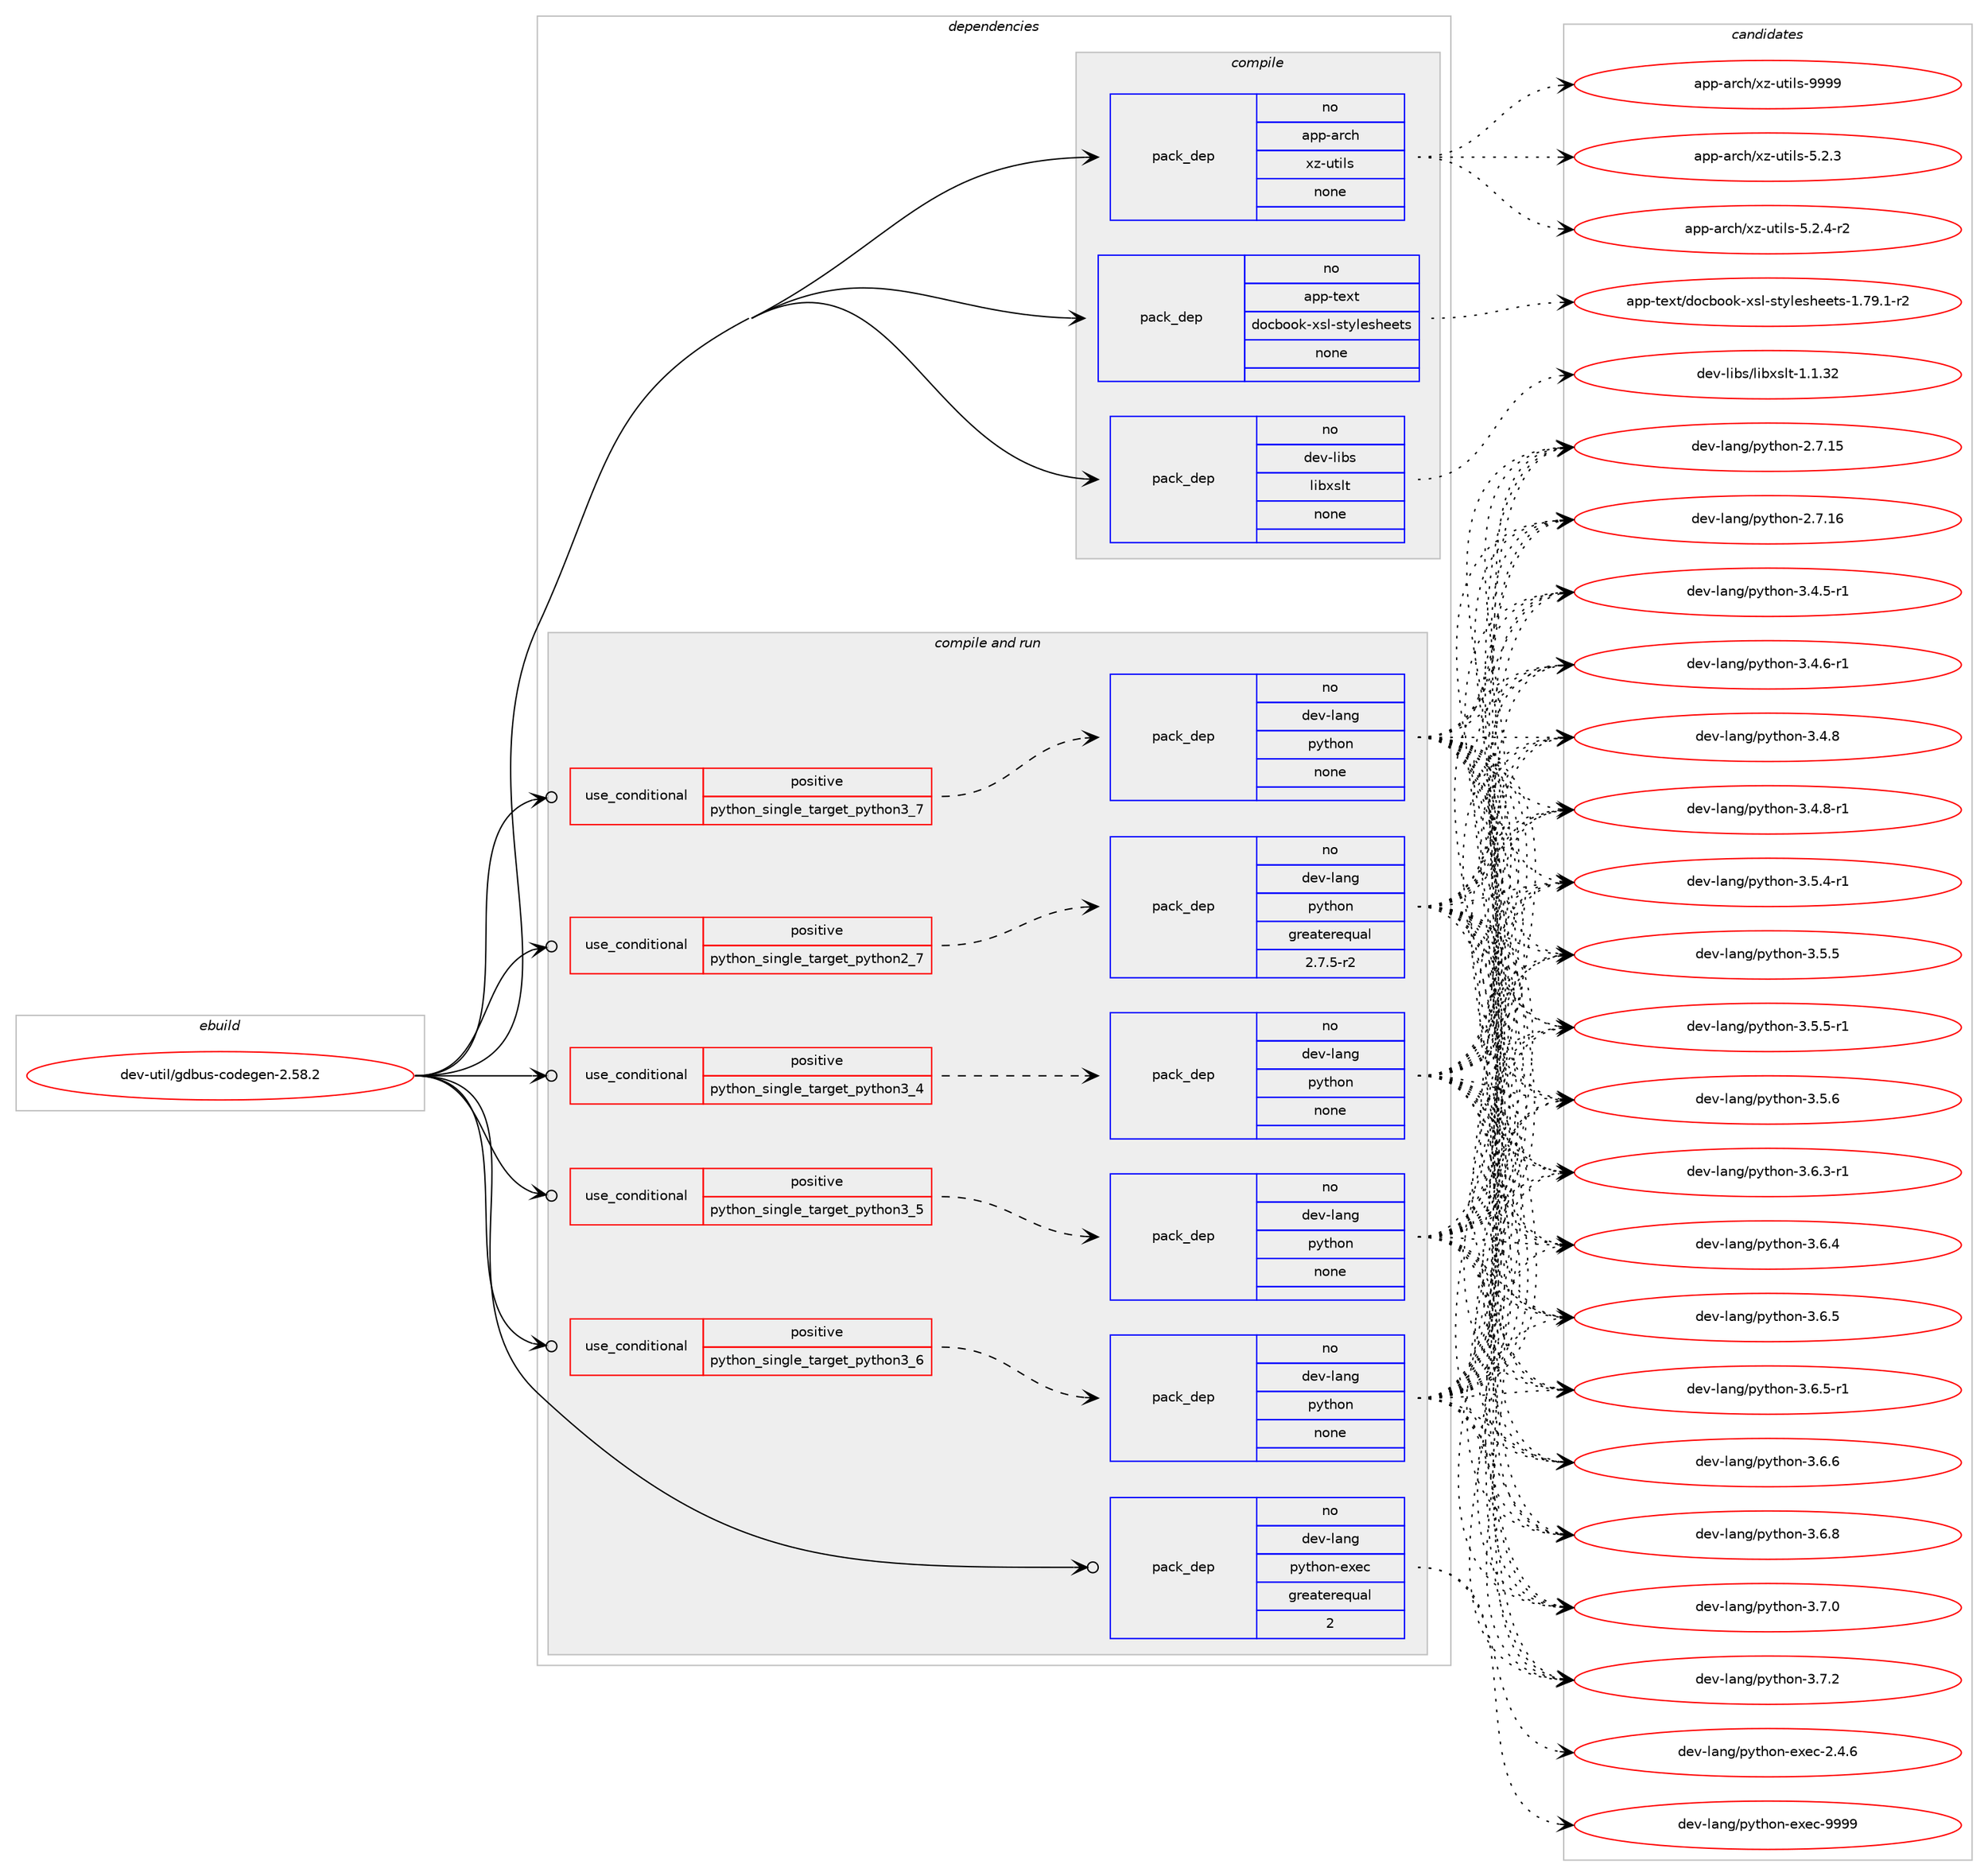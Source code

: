 digraph prolog {

# *************
# Graph options
# *************

newrank=true;
concentrate=true;
compound=true;
graph [rankdir=LR,fontname=Helvetica,fontsize=10,ranksep=1.5];#, ranksep=2.5, nodesep=0.2];
edge  [arrowhead=vee];
node  [fontname=Helvetica,fontsize=10];

# **********
# The ebuild
# **********

subgraph cluster_leftcol {
color=gray;
rank=same;
label=<<i>ebuild</i>>;
id [label="dev-util/gdbus-codegen-2.58.2", color=red, width=4, href="../dev-util/gdbus-codegen-2.58.2.svg"];
}

# ****************
# The dependencies
# ****************

subgraph cluster_midcol {
color=gray;
label=<<i>dependencies</i>>;
subgraph cluster_compile {
fillcolor="#eeeeee";
style=filled;
label=<<i>compile</i>>;
subgraph pack1097402 {
dependency1545369 [label=<<TABLE BORDER="0" CELLBORDER="1" CELLSPACING="0" CELLPADDING="4" WIDTH="220"><TR><TD ROWSPAN="6" CELLPADDING="30">pack_dep</TD></TR><TR><TD WIDTH="110">no</TD></TR><TR><TD>app-arch</TD></TR><TR><TD>xz-utils</TD></TR><TR><TD>none</TD></TR><TR><TD></TD></TR></TABLE>>, shape=none, color=blue];
}
id:e -> dependency1545369:w [weight=20,style="solid",arrowhead="vee"];
subgraph pack1097403 {
dependency1545370 [label=<<TABLE BORDER="0" CELLBORDER="1" CELLSPACING="0" CELLPADDING="4" WIDTH="220"><TR><TD ROWSPAN="6" CELLPADDING="30">pack_dep</TD></TR><TR><TD WIDTH="110">no</TD></TR><TR><TD>app-text</TD></TR><TR><TD>docbook-xsl-stylesheets</TD></TR><TR><TD>none</TD></TR><TR><TD></TD></TR></TABLE>>, shape=none, color=blue];
}
id:e -> dependency1545370:w [weight=20,style="solid",arrowhead="vee"];
subgraph pack1097404 {
dependency1545371 [label=<<TABLE BORDER="0" CELLBORDER="1" CELLSPACING="0" CELLPADDING="4" WIDTH="220"><TR><TD ROWSPAN="6" CELLPADDING="30">pack_dep</TD></TR><TR><TD WIDTH="110">no</TD></TR><TR><TD>dev-libs</TD></TR><TR><TD>libxslt</TD></TR><TR><TD>none</TD></TR><TR><TD></TD></TR></TABLE>>, shape=none, color=blue];
}
id:e -> dependency1545371:w [weight=20,style="solid",arrowhead="vee"];
}
subgraph cluster_compileandrun {
fillcolor="#eeeeee";
style=filled;
label=<<i>compile and run</i>>;
subgraph cond424332 {
dependency1545372 [label=<<TABLE BORDER="0" CELLBORDER="1" CELLSPACING="0" CELLPADDING="4"><TR><TD ROWSPAN="3" CELLPADDING="10">use_conditional</TD></TR><TR><TD>positive</TD></TR><TR><TD>python_single_target_python2_7</TD></TR></TABLE>>, shape=none, color=red];
subgraph pack1097405 {
dependency1545373 [label=<<TABLE BORDER="0" CELLBORDER="1" CELLSPACING="0" CELLPADDING="4" WIDTH="220"><TR><TD ROWSPAN="6" CELLPADDING="30">pack_dep</TD></TR><TR><TD WIDTH="110">no</TD></TR><TR><TD>dev-lang</TD></TR><TR><TD>python</TD></TR><TR><TD>greaterequal</TD></TR><TR><TD>2.7.5-r2</TD></TR></TABLE>>, shape=none, color=blue];
}
dependency1545372:e -> dependency1545373:w [weight=20,style="dashed",arrowhead="vee"];
}
id:e -> dependency1545372:w [weight=20,style="solid",arrowhead="odotvee"];
subgraph cond424333 {
dependency1545374 [label=<<TABLE BORDER="0" CELLBORDER="1" CELLSPACING="0" CELLPADDING="4"><TR><TD ROWSPAN="3" CELLPADDING="10">use_conditional</TD></TR><TR><TD>positive</TD></TR><TR><TD>python_single_target_python3_4</TD></TR></TABLE>>, shape=none, color=red];
subgraph pack1097406 {
dependency1545375 [label=<<TABLE BORDER="0" CELLBORDER="1" CELLSPACING="0" CELLPADDING="4" WIDTH="220"><TR><TD ROWSPAN="6" CELLPADDING="30">pack_dep</TD></TR><TR><TD WIDTH="110">no</TD></TR><TR><TD>dev-lang</TD></TR><TR><TD>python</TD></TR><TR><TD>none</TD></TR><TR><TD></TD></TR></TABLE>>, shape=none, color=blue];
}
dependency1545374:e -> dependency1545375:w [weight=20,style="dashed",arrowhead="vee"];
}
id:e -> dependency1545374:w [weight=20,style="solid",arrowhead="odotvee"];
subgraph cond424334 {
dependency1545376 [label=<<TABLE BORDER="0" CELLBORDER="1" CELLSPACING="0" CELLPADDING="4"><TR><TD ROWSPAN="3" CELLPADDING="10">use_conditional</TD></TR><TR><TD>positive</TD></TR><TR><TD>python_single_target_python3_5</TD></TR></TABLE>>, shape=none, color=red];
subgraph pack1097407 {
dependency1545377 [label=<<TABLE BORDER="0" CELLBORDER="1" CELLSPACING="0" CELLPADDING="4" WIDTH="220"><TR><TD ROWSPAN="6" CELLPADDING="30">pack_dep</TD></TR><TR><TD WIDTH="110">no</TD></TR><TR><TD>dev-lang</TD></TR><TR><TD>python</TD></TR><TR><TD>none</TD></TR><TR><TD></TD></TR></TABLE>>, shape=none, color=blue];
}
dependency1545376:e -> dependency1545377:w [weight=20,style="dashed",arrowhead="vee"];
}
id:e -> dependency1545376:w [weight=20,style="solid",arrowhead="odotvee"];
subgraph cond424335 {
dependency1545378 [label=<<TABLE BORDER="0" CELLBORDER="1" CELLSPACING="0" CELLPADDING="4"><TR><TD ROWSPAN="3" CELLPADDING="10">use_conditional</TD></TR><TR><TD>positive</TD></TR><TR><TD>python_single_target_python3_6</TD></TR></TABLE>>, shape=none, color=red];
subgraph pack1097408 {
dependency1545379 [label=<<TABLE BORDER="0" CELLBORDER="1" CELLSPACING="0" CELLPADDING="4" WIDTH="220"><TR><TD ROWSPAN="6" CELLPADDING="30">pack_dep</TD></TR><TR><TD WIDTH="110">no</TD></TR><TR><TD>dev-lang</TD></TR><TR><TD>python</TD></TR><TR><TD>none</TD></TR><TR><TD></TD></TR></TABLE>>, shape=none, color=blue];
}
dependency1545378:e -> dependency1545379:w [weight=20,style="dashed",arrowhead="vee"];
}
id:e -> dependency1545378:w [weight=20,style="solid",arrowhead="odotvee"];
subgraph cond424336 {
dependency1545380 [label=<<TABLE BORDER="0" CELLBORDER="1" CELLSPACING="0" CELLPADDING="4"><TR><TD ROWSPAN="3" CELLPADDING="10">use_conditional</TD></TR><TR><TD>positive</TD></TR><TR><TD>python_single_target_python3_7</TD></TR></TABLE>>, shape=none, color=red];
subgraph pack1097409 {
dependency1545381 [label=<<TABLE BORDER="0" CELLBORDER="1" CELLSPACING="0" CELLPADDING="4" WIDTH="220"><TR><TD ROWSPAN="6" CELLPADDING="30">pack_dep</TD></TR><TR><TD WIDTH="110">no</TD></TR><TR><TD>dev-lang</TD></TR><TR><TD>python</TD></TR><TR><TD>none</TD></TR><TR><TD></TD></TR></TABLE>>, shape=none, color=blue];
}
dependency1545380:e -> dependency1545381:w [weight=20,style="dashed",arrowhead="vee"];
}
id:e -> dependency1545380:w [weight=20,style="solid",arrowhead="odotvee"];
subgraph pack1097410 {
dependency1545382 [label=<<TABLE BORDER="0" CELLBORDER="1" CELLSPACING="0" CELLPADDING="4" WIDTH="220"><TR><TD ROWSPAN="6" CELLPADDING="30">pack_dep</TD></TR><TR><TD WIDTH="110">no</TD></TR><TR><TD>dev-lang</TD></TR><TR><TD>python-exec</TD></TR><TR><TD>greaterequal</TD></TR><TR><TD>2</TD></TR></TABLE>>, shape=none, color=blue];
}
id:e -> dependency1545382:w [weight=20,style="solid",arrowhead="odotvee"];
}
subgraph cluster_run {
fillcolor="#eeeeee";
style=filled;
label=<<i>run</i>>;
}
}

# **************
# The candidates
# **************

subgraph cluster_choices {
rank=same;
color=gray;
label=<<i>candidates</i>>;

subgraph choice1097402 {
color=black;
nodesep=1;
choice971121124597114991044712012245117116105108115455346504651 [label="app-arch/xz-utils-5.2.3", color=red, width=4,href="../app-arch/xz-utils-5.2.3.svg"];
choice9711211245971149910447120122451171161051081154553465046524511450 [label="app-arch/xz-utils-5.2.4-r2", color=red, width=4,href="../app-arch/xz-utils-5.2.4-r2.svg"];
choice9711211245971149910447120122451171161051081154557575757 [label="app-arch/xz-utils-9999", color=red, width=4,href="../app-arch/xz-utils-9999.svg"];
dependency1545369:e -> choice971121124597114991044712012245117116105108115455346504651:w [style=dotted,weight="100"];
dependency1545369:e -> choice9711211245971149910447120122451171161051081154553465046524511450:w [style=dotted,weight="100"];
dependency1545369:e -> choice9711211245971149910447120122451171161051081154557575757:w [style=dotted,weight="100"];
}
subgraph choice1097403 {
color=black;
nodesep=1;
choice97112112451161011201164710011199981111111074512011510845115116121108101115104101101116115454946555746494511450 [label="app-text/docbook-xsl-stylesheets-1.79.1-r2", color=red, width=4,href="../app-text/docbook-xsl-stylesheets-1.79.1-r2.svg"];
dependency1545370:e -> choice97112112451161011201164710011199981111111074512011510845115116121108101115104101101116115454946555746494511450:w [style=dotted,weight="100"];
}
subgraph choice1097404 {
color=black;
nodesep=1;
choice1001011184510810598115471081059812011510811645494649465150 [label="dev-libs/libxslt-1.1.32", color=red, width=4,href="../dev-libs/libxslt-1.1.32.svg"];
dependency1545371:e -> choice1001011184510810598115471081059812011510811645494649465150:w [style=dotted,weight="100"];
}
subgraph choice1097405 {
color=black;
nodesep=1;
choice10010111845108971101034711212111610411111045504655464953 [label="dev-lang/python-2.7.15", color=red, width=4,href="../dev-lang/python-2.7.15.svg"];
choice10010111845108971101034711212111610411111045504655464954 [label="dev-lang/python-2.7.16", color=red, width=4,href="../dev-lang/python-2.7.16.svg"];
choice1001011184510897110103471121211161041111104551465246534511449 [label="dev-lang/python-3.4.5-r1", color=red, width=4,href="../dev-lang/python-3.4.5-r1.svg"];
choice1001011184510897110103471121211161041111104551465246544511449 [label="dev-lang/python-3.4.6-r1", color=red, width=4,href="../dev-lang/python-3.4.6-r1.svg"];
choice100101118451089711010347112121116104111110455146524656 [label="dev-lang/python-3.4.8", color=red, width=4,href="../dev-lang/python-3.4.8.svg"];
choice1001011184510897110103471121211161041111104551465246564511449 [label="dev-lang/python-3.4.8-r1", color=red, width=4,href="../dev-lang/python-3.4.8-r1.svg"];
choice1001011184510897110103471121211161041111104551465346524511449 [label="dev-lang/python-3.5.4-r1", color=red, width=4,href="../dev-lang/python-3.5.4-r1.svg"];
choice100101118451089711010347112121116104111110455146534653 [label="dev-lang/python-3.5.5", color=red, width=4,href="../dev-lang/python-3.5.5.svg"];
choice1001011184510897110103471121211161041111104551465346534511449 [label="dev-lang/python-3.5.5-r1", color=red, width=4,href="../dev-lang/python-3.5.5-r1.svg"];
choice100101118451089711010347112121116104111110455146534654 [label="dev-lang/python-3.5.6", color=red, width=4,href="../dev-lang/python-3.5.6.svg"];
choice1001011184510897110103471121211161041111104551465446514511449 [label="dev-lang/python-3.6.3-r1", color=red, width=4,href="../dev-lang/python-3.6.3-r1.svg"];
choice100101118451089711010347112121116104111110455146544652 [label="dev-lang/python-3.6.4", color=red, width=4,href="../dev-lang/python-3.6.4.svg"];
choice100101118451089711010347112121116104111110455146544653 [label="dev-lang/python-3.6.5", color=red, width=4,href="../dev-lang/python-3.6.5.svg"];
choice1001011184510897110103471121211161041111104551465446534511449 [label="dev-lang/python-3.6.5-r1", color=red, width=4,href="../dev-lang/python-3.6.5-r1.svg"];
choice100101118451089711010347112121116104111110455146544654 [label="dev-lang/python-3.6.6", color=red, width=4,href="../dev-lang/python-3.6.6.svg"];
choice100101118451089711010347112121116104111110455146544656 [label="dev-lang/python-3.6.8", color=red, width=4,href="../dev-lang/python-3.6.8.svg"];
choice100101118451089711010347112121116104111110455146554648 [label="dev-lang/python-3.7.0", color=red, width=4,href="../dev-lang/python-3.7.0.svg"];
choice100101118451089711010347112121116104111110455146554650 [label="dev-lang/python-3.7.2", color=red, width=4,href="../dev-lang/python-3.7.2.svg"];
dependency1545373:e -> choice10010111845108971101034711212111610411111045504655464953:w [style=dotted,weight="100"];
dependency1545373:e -> choice10010111845108971101034711212111610411111045504655464954:w [style=dotted,weight="100"];
dependency1545373:e -> choice1001011184510897110103471121211161041111104551465246534511449:w [style=dotted,weight="100"];
dependency1545373:e -> choice1001011184510897110103471121211161041111104551465246544511449:w [style=dotted,weight="100"];
dependency1545373:e -> choice100101118451089711010347112121116104111110455146524656:w [style=dotted,weight="100"];
dependency1545373:e -> choice1001011184510897110103471121211161041111104551465246564511449:w [style=dotted,weight="100"];
dependency1545373:e -> choice1001011184510897110103471121211161041111104551465346524511449:w [style=dotted,weight="100"];
dependency1545373:e -> choice100101118451089711010347112121116104111110455146534653:w [style=dotted,weight="100"];
dependency1545373:e -> choice1001011184510897110103471121211161041111104551465346534511449:w [style=dotted,weight="100"];
dependency1545373:e -> choice100101118451089711010347112121116104111110455146534654:w [style=dotted,weight="100"];
dependency1545373:e -> choice1001011184510897110103471121211161041111104551465446514511449:w [style=dotted,weight="100"];
dependency1545373:e -> choice100101118451089711010347112121116104111110455146544652:w [style=dotted,weight="100"];
dependency1545373:e -> choice100101118451089711010347112121116104111110455146544653:w [style=dotted,weight="100"];
dependency1545373:e -> choice1001011184510897110103471121211161041111104551465446534511449:w [style=dotted,weight="100"];
dependency1545373:e -> choice100101118451089711010347112121116104111110455146544654:w [style=dotted,weight="100"];
dependency1545373:e -> choice100101118451089711010347112121116104111110455146544656:w [style=dotted,weight="100"];
dependency1545373:e -> choice100101118451089711010347112121116104111110455146554648:w [style=dotted,weight="100"];
dependency1545373:e -> choice100101118451089711010347112121116104111110455146554650:w [style=dotted,weight="100"];
}
subgraph choice1097406 {
color=black;
nodesep=1;
choice10010111845108971101034711212111610411111045504655464953 [label="dev-lang/python-2.7.15", color=red, width=4,href="../dev-lang/python-2.7.15.svg"];
choice10010111845108971101034711212111610411111045504655464954 [label="dev-lang/python-2.7.16", color=red, width=4,href="../dev-lang/python-2.7.16.svg"];
choice1001011184510897110103471121211161041111104551465246534511449 [label="dev-lang/python-3.4.5-r1", color=red, width=4,href="../dev-lang/python-3.4.5-r1.svg"];
choice1001011184510897110103471121211161041111104551465246544511449 [label="dev-lang/python-3.4.6-r1", color=red, width=4,href="../dev-lang/python-3.4.6-r1.svg"];
choice100101118451089711010347112121116104111110455146524656 [label="dev-lang/python-3.4.8", color=red, width=4,href="../dev-lang/python-3.4.8.svg"];
choice1001011184510897110103471121211161041111104551465246564511449 [label="dev-lang/python-3.4.8-r1", color=red, width=4,href="../dev-lang/python-3.4.8-r1.svg"];
choice1001011184510897110103471121211161041111104551465346524511449 [label="dev-lang/python-3.5.4-r1", color=red, width=4,href="../dev-lang/python-3.5.4-r1.svg"];
choice100101118451089711010347112121116104111110455146534653 [label="dev-lang/python-3.5.5", color=red, width=4,href="../dev-lang/python-3.5.5.svg"];
choice1001011184510897110103471121211161041111104551465346534511449 [label="dev-lang/python-3.5.5-r1", color=red, width=4,href="../dev-lang/python-3.5.5-r1.svg"];
choice100101118451089711010347112121116104111110455146534654 [label="dev-lang/python-3.5.6", color=red, width=4,href="../dev-lang/python-3.5.6.svg"];
choice1001011184510897110103471121211161041111104551465446514511449 [label="dev-lang/python-3.6.3-r1", color=red, width=4,href="../dev-lang/python-3.6.3-r1.svg"];
choice100101118451089711010347112121116104111110455146544652 [label="dev-lang/python-3.6.4", color=red, width=4,href="../dev-lang/python-3.6.4.svg"];
choice100101118451089711010347112121116104111110455146544653 [label="dev-lang/python-3.6.5", color=red, width=4,href="../dev-lang/python-3.6.5.svg"];
choice1001011184510897110103471121211161041111104551465446534511449 [label="dev-lang/python-3.6.5-r1", color=red, width=4,href="../dev-lang/python-3.6.5-r1.svg"];
choice100101118451089711010347112121116104111110455146544654 [label="dev-lang/python-3.6.6", color=red, width=4,href="../dev-lang/python-3.6.6.svg"];
choice100101118451089711010347112121116104111110455146544656 [label="dev-lang/python-3.6.8", color=red, width=4,href="../dev-lang/python-3.6.8.svg"];
choice100101118451089711010347112121116104111110455146554648 [label="dev-lang/python-3.7.0", color=red, width=4,href="../dev-lang/python-3.7.0.svg"];
choice100101118451089711010347112121116104111110455146554650 [label="dev-lang/python-3.7.2", color=red, width=4,href="../dev-lang/python-3.7.2.svg"];
dependency1545375:e -> choice10010111845108971101034711212111610411111045504655464953:w [style=dotted,weight="100"];
dependency1545375:e -> choice10010111845108971101034711212111610411111045504655464954:w [style=dotted,weight="100"];
dependency1545375:e -> choice1001011184510897110103471121211161041111104551465246534511449:w [style=dotted,weight="100"];
dependency1545375:e -> choice1001011184510897110103471121211161041111104551465246544511449:w [style=dotted,weight="100"];
dependency1545375:e -> choice100101118451089711010347112121116104111110455146524656:w [style=dotted,weight="100"];
dependency1545375:e -> choice1001011184510897110103471121211161041111104551465246564511449:w [style=dotted,weight="100"];
dependency1545375:e -> choice1001011184510897110103471121211161041111104551465346524511449:w [style=dotted,weight="100"];
dependency1545375:e -> choice100101118451089711010347112121116104111110455146534653:w [style=dotted,weight="100"];
dependency1545375:e -> choice1001011184510897110103471121211161041111104551465346534511449:w [style=dotted,weight="100"];
dependency1545375:e -> choice100101118451089711010347112121116104111110455146534654:w [style=dotted,weight="100"];
dependency1545375:e -> choice1001011184510897110103471121211161041111104551465446514511449:w [style=dotted,weight="100"];
dependency1545375:e -> choice100101118451089711010347112121116104111110455146544652:w [style=dotted,weight="100"];
dependency1545375:e -> choice100101118451089711010347112121116104111110455146544653:w [style=dotted,weight="100"];
dependency1545375:e -> choice1001011184510897110103471121211161041111104551465446534511449:w [style=dotted,weight="100"];
dependency1545375:e -> choice100101118451089711010347112121116104111110455146544654:w [style=dotted,weight="100"];
dependency1545375:e -> choice100101118451089711010347112121116104111110455146544656:w [style=dotted,weight="100"];
dependency1545375:e -> choice100101118451089711010347112121116104111110455146554648:w [style=dotted,weight="100"];
dependency1545375:e -> choice100101118451089711010347112121116104111110455146554650:w [style=dotted,weight="100"];
}
subgraph choice1097407 {
color=black;
nodesep=1;
choice10010111845108971101034711212111610411111045504655464953 [label="dev-lang/python-2.7.15", color=red, width=4,href="../dev-lang/python-2.7.15.svg"];
choice10010111845108971101034711212111610411111045504655464954 [label="dev-lang/python-2.7.16", color=red, width=4,href="../dev-lang/python-2.7.16.svg"];
choice1001011184510897110103471121211161041111104551465246534511449 [label="dev-lang/python-3.4.5-r1", color=red, width=4,href="../dev-lang/python-3.4.5-r1.svg"];
choice1001011184510897110103471121211161041111104551465246544511449 [label="dev-lang/python-3.4.6-r1", color=red, width=4,href="../dev-lang/python-3.4.6-r1.svg"];
choice100101118451089711010347112121116104111110455146524656 [label="dev-lang/python-3.4.8", color=red, width=4,href="../dev-lang/python-3.4.8.svg"];
choice1001011184510897110103471121211161041111104551465246564511449 [label="dev-lang/python-3.4.8-r1", color=red, width=4,href="../dev-lang/python-3.4.8-r1.svg"];
choice1001011184510897110103471121211161041111104551465346524511449 [label="dev-lang/python-3.5.4-r1", color=red, width=4,href="../dev-lang/python-3.5.4-r1.svg"];
choice100101118451089711010347112121116104111110455146534653 [label="dev-lang/python-3.5.5", color=red, width=4,href="../dev-lang/python-3.5.5.svg"];
choice1001011184510897110103471121211161041111104551465346534511449 [label="dev-lang/python-3.5.5-r1", color=red, width=4,href="../dev-lang/python-3.5.5-r1.svg"];
choice100101118451089711010347112121116104111110455146534654 [label="dev-lang/python-3.5.6", color=red, width=4,href="../dev-lang/python-3.5.6.svg"];
choice1001011184510897110103471121211161041111104551465446514511449 [label="dev-lang/python-3.6.3-r1", color=red, width=4,href="../dev-lang/python-3.6.3-r1.svg"];
choice100101118451089711010347112121116104111110455146544652 [label="dev-lang/python-3.6.4", color=red, width=4,href="../dev-lang/python-3.6.4.svg"];
choice100101118451089711010347112121116104111110455146544653 [label="dev-lang/python-3.6.5", color=red, width=4,href="../dev-lang/python-3.6.5.svg"];
choice1001011184510897110103471121211161041111104551465446534511449 [label="dev-lang/python-3.6.5-r1", color=red, width=4,href="../dev-lang/python-3.6.5-r1.svg"];
choice100101118451089711010347112121116104111110455146544654 [label="dev-lang/python-3.6.6", color=red, width=4,href="../dev-lang/python-3.6.6.svg"];
choice100101118451089711010347112121116104111110455146544656 [label="dev-lang/python-3.6.8", color=red, width=4,href="../dev-lang/python-3.6.8.svg"];
choice100101118451089711010347112121116104111110455146554648 [label="dev-lang/python-3.7.0", color=red, width=4,href="../dev-lang/python-3.7.0.svg"];
choice100101118451089711010347112121116104111110455146554650 [label="dev-lang/python-3.7.2", color=red, width=4,href="../dev-lang/python-3.7.2.svg"];
dependency1545377:e -> choice10010111845108971101034711212111610411111045504655464953:w [style=dotted,weight="100"];
dependency1545377:e -> choice10010111845108971101034711212111610411111045504655464954:w [style=dotted,weight="100"];
dependency1545377:e -> choice1001011184510897110103471121211161041111104551465246534511449:w [style=dotted,weight="100"];
dependency1545377:e -> choice1001011184510897110103471121211161041111104551465246544511449:w [style=dotted,weight="100"];
dependency1545377:e -> choice100101118451089711010347112121116104111110455146524656:w [style=dotted,weight="100"];
dependency1545377:e -> choice1001011184510897110103471121211161041111104551465246564511449:w [style=dotted,weight="100"];
dependency1545377:e -> choice1001011184510897110103471121211161041111104551465346524511449:w [style=dotted,weight="100"];
dependency1545377:e -> choice100101118451089711010347112121116104111110455146534653:w [style=dotted,weight="100"];
dependency1545377:e -> choice1001011184510897110103471121211161041111104551465346534511449:w [style=dotted,weight="100"];
dependency1545377:e -> choice100101118451089711010347112121116104111110455146534654:w [style=dotted,weight="100"];
dependency1545377:e -> choice1001011184510897110103471121211161041111104551465446514511449:w [style=dotted,weight="100"];
dependency1545377:e -> choice100101118451089711010347112121116104111110455146544652:w [style=dotted,weight="100"];
dependency1545377:e -> choice100101118451089711010347112121116104111110455146544653:w [style=dotted,weight="100"];
dependency1545377:e -> choice1001011184510897110103471121211161041111104551465446534511449:w [style=dotted,weight="100"];
dependency1545377:e -> choice100101118451089711010347112121116104111110455146544654:w [style=dotted,weight="100"];
dependency1545377:e -> choice100101118451089711010347112121116104111110455146544656:w [style=dotted,weight="100"];
dependency1545377:e -> choice100101118451089711010347112121116104111110455146554648:w [style=dotted,weight="100"];
dependency1545377:e -> choice100101118451089711010347112121116104111110455146554650:w [style=dotted,weight="100"];
}
subgraph choice1097408 {
color=black;
nodesep=1;
choice10010111845108971101034711212111610411111045504655464953 [label="dev-lang/python-2.7.15", color=red, width=4,href="../dev-lang/python-2.7.15.svg"];
choice10010111845108971101034711212111610411111045504655464954 [label="dev-lang/python-2.7.16", color=red, width=4,href="../dev-lang/python-2.7.16.svg"];
choice1001011184510897110103471121211161041111104551465246534511449 [label="dev-lang/python-3.4.5-r1", color=red, width=4,href="../dev-lang/python-3.4.5-r1.svg"];
choice1001011184510897110103471121211161041111104551465246544511449 [label="dev-lang/python-3.4.6-r1", color=red, width=4,href="../dev-lang/python-3.4.6-r1.svg"];
choice100101118451089711010347112121116104111110455146524656 [label="dev-lang/python-3.4.8", color=red, width=4,href="../dev-lang/python-3.4.8.svg"];
choice1001011184510897110103471121211161041111104551465246564511449 [label="dev-lang/python-3.4.8-r1", color=red, width=4,href="../dev-lang/python-3.4.8-r1.svg"];
choice1001011184510897110103471121211161041111104551465346524511449 [label="dev-lang/python-3.5.4-r1", color=red, width=4,href="../dev-lang/python-3.5.4-r1.svg"];
choice100101118451089711010347112121116104111110455146534653 [label="dev-lang/python-3.5.5", color=red, width=4,href="../dev-lang/python-3.5.5.svg"];
choice1001011184510897110103471121211161041111104551465346534511449 [label="dev-lang/python-3.5.5-r1", color=red, width=4,href="../dev-lang/python-3.5.5-r1.svg"];
choice100101118451089711010347112121116104111110455146534654 [label="dev-lang/python-3.5.6", color=red, width=4,href="../dev-lang/python-3.5.6.svg"];
choice1001011184510897110103471121211161041111104551465446514511449 [label="dev-lang/python-3.6.3-r1", color=red, width=4,href="../dev-lang/python-3.6.3-r1.svg"];
choice100101118451089711010347112121116104111110455146544652 [label="dev-lang/python-3.6.4", color=red, width=4,href="../dev-lang/python-3.6.4.svg"];
choice100101118451089711010347112121116104111110455146544653 [label="dev-lang/python-3.6.5", color=red, width=4,href="../dev-lang/python-3.6.5.svg"];
choice1001011184510897110103471121211161041111104551465446534511449 [label="dev-lang/python-3.6.5-r1", color=red, width=4,href="../dev-lang/python-3.6.5-r1.svg"];
choice100101118451089711010347112121116104111110455146544654 [label="dev-lang/python-3.6.6", color=red, width=4,href="../dev-lang/python-3.6.6.svg"];
choice100101118451089711010347112121116104111110455146544656 [label="dev-lang/python-3.6.8", color=red, width=4,href="../dev-lang/python-3.6.8.svg"];
choice100101118451089711010347112121116104111110455146554648 [label="dev-lang/python-3.7.0", color=red, width=4,href="../dev-lang/python-3.7.0.svg"];
choice100101118451089711010347112121116104111110455146554650 [label="dev-lang/python-3.7.2", color=red, width=4,href="../dev-lang/python-3.7.2.svg"];
dependency1545379:e -> choice10010111845108971101034711212111610411111045504655464953:w [style=dotted,weight="100"];
dependency1545379:e -> choice10010111845108971101034711212111610411111045504655464954:w [style=dotted,weight="100"];
dependency1545379:e -> choice1001011184510897110103471121211161041111104551465246534511449:w [style=dotted,weight="100"];
dependency1545379:e -> choice1001011184510897110103471121211161041111104551465246544511449:w [style=dotted,weight="100"];
dependency1545379:e -> choice100101118451089711010347112121116104111110455146524656:w [style=dotted,weight="100"];
dependency1545379:e -> choice1001011184510897110103471121211161041111104551465246564511449:w [style=dotted,weight="100"];
dependency1545379:e -> choice1001011184510897110103471121211161041111104551465346524511449:w [style=dotted,weight="100"];
dependency1545379:e -> choice100101118451089711010347112121116104111110455146534653:w [style=dotted,weight="100"];
dependency1545379:e -> choice1001011184510897110103471121211161041111104551465346534511449:w [style=dotted,weight="100"];
dependency1545379:e -> choice100101118451089711010347112121116104111110455146534654:w [style=dotted,weight="100"];
dependency1545379:e -> choice1001011184510897110103471121211161041111104551465446514511449:w [style=dotted,weight="100"];
dependency1545379:e -> choice100101118451089711010347112121116104111110455146544652:w [style=dotted,weight="100"];
dependency1545379:e -> choice100101118451089711010347112121116104111110455146544653:w [style=dotted,weight="100"];
dependency1545379:e -> choice1001011184510897110103471121211161041111104551465446534511449:w [style=dotted,weight="100"];
dependency1545379:e -> choice100101118451089711010347112121116104111110455146544654:w [style=dotted,weight="100"];
dependency1545379:e -> choice100101118451089711010347112121116104111110455146544656:w [style=dotted,weight="100"];
dependency1545379:e -> choice100101118451089711010347112121116104111110455146554648:w [style=dotted,weight="100"];
dependency1545379:e -> choice100101118451089711010347112121116104111110455146554650:w [style=dotted,weight="100"];
}
subgraph choice1097409 {
color=black;
nodesep=1;
choice10010111845108971101034711212111610411111045504655464953 [label="dev-lang/python-2.7.15", color=red, width=4,href="../dev-lang/python-2.7.15.svg"];
choice10010111845108971101034711212111610411111045504655464954 [label="dev-lang/python-2.7.16", color=red, width=4,href="../dev-lang/python-2.7.16.svg"];
choice1001011184510897110103471121211161041111104551465246534511449 [label="dev-lang/python-3.4.5-r1", color=red, width=4,href="../dev-lang/python-3.4.5-r1.svg"];
choice1001011184510897110103471121211161041111104551465246544511449 [label="dev-lang/python-3.4.6-r1", color=red, width=4,href="../dev-lang/python-3.4.6-r1.svg"];
choice100101118451089711010347112121116104111110455146524656 [label="dev-lang/python-3.4.8", color=red, width=4,href="../dev-lang/python-3.4.8.svg"];
choice1001011184510897110103471121211161041111104551465246564511449 [label="dev-lang/python-3.4.8-r1", color=red, width=4,href="../dev-lang/python-3.4.8-r1.svg"];
choice1001011184510897110103471121211161041111104551465346524511449 [label="dev-lang/python-3.5.4-r1", color=red, width=4,href="../dev-lang/python-3.5.4-r1.svg"];
choice100101118451089711010347112121116104111110455146534653 [label="dev-lang/python-3.5.5", color=red, width=4,href="../dev-lang/python-3.5.5.svg"];
choice1001011184510897110103471121211161041111104551465346534511449 [label="dev-lang/python-3.5.5-r1", color=red, width=4,href="../dev-lang/python-3.5.5-r1.svg"];
choice100101118451089711010347112121116104111110455146534654 [label="dev-lang/python-3.5.6", color=red, width=4,href="../dev-lang/python-3.5.6.svg"];
choice1001011184510897110103471121211161041111104551465446514511449 [label="dev-lang/python-3.6.3-r1", color=red, width=4,href="../dev-lang/python-3.6.3-r1.svg"];
choice100101118451089711010347112121116104111110455146544652 [label="dev-lang/python-3.6.4", color=red, width=4,href="../dev-lang/python-3.6.4.svg"];
choice100101118451089711010347112121116104111110455146544653 [label="dev-lang/python-3.6.5", color=red, width=4,href="../dev-lang/python-3.6.5.svg"];
choice1001011184510897110103471121211161041111104551465446534511449 [label="dev-lang/python-3.6.5-r1", color=red, width=4,href="../dev-lang/python-3.6.5-r1.svg"];
choice100101118451089711010347112121116104111110455146544654 [label="dev-lang/python-3.6.6", color=red, width=4,href="../dev-lang/python-3.6.6.svg"];
choice100101118451089711010347112121116104111110455146544656 [label="dev-lang/python-3.6.8", color=red, width=4,href="../dev-lang/python-3.6.8.svg"];
choice100101118451089711010347112121116104111110455146554648 [label="dev-lang/python-3.7.0", color=red, width=4,href="../dev-lang/python-3.7.0.svg"];
choice100101118451089711010347112121116104111110455146554650 [label="dev-lang/python-3.7.2", color=red, width=4,href="../dev-lang/python-3.7.2.svg"];
dependency1545381:e -> choice10010111845108971101034711212111610411111045504655464953:w [style=dotted,weight="100"];
dependency1545381:e -> choice10010111845108971101034711212111610411111045504655464954:w [style=dotted,weight="100"];
dependency1545381:e -> choice1001011184510897110103471121211161041111104551465246534511449:w [style=dotted,weight="100"];
dependency1545381:e -> choice1001011184510897110103471121211161041111104551465246544511449:w [style=dotted,weight="100"];
dependency1545381:e -> choice100101118451089711010347112121116104111110455146524656:w [style=dotted,weight="100"];
dependency1545381:e -> choice1001011184510897110103471121211161041111104551465246564511449:w [style=dotted,weight="100"];
dependency1545381:e -> choice1001011184510897110103471121211161041111104551465346524511449:w [style=dotted,weight="100"];
dependency1545381:e -> choice100101118451089711010347112121116104111110455146534653:w [style=dotted,weight="100"];
dependency1545381:e -> choice1001011184510897110103471121211161041111104551465346534511449:w [style=dotted,weight="100"];
dependency1545381:e -> choice100101118451089711010347112121116104111110455146534654:w [style=dotted,weight="100"];
dependency1545381:e -> choice1001011184510897110103471121211161041111104551465446514511449:w [style=dotted,weight="100"];
dependency1545381:e -> choice100101118451089711010347112121116104111110455146544652:w [style=dotted,weight="100"];
dependency1545381:e -> choice100101118451089711010347112121116104111110455146544653:w [style=dotted,weight="100"];
dependency1545381:e -> choice1001011184510897110103471121211161041111104551465446534511449:w [style=dotted,weight="100"];
dependency1545381:e -> choice100101118451089711010347112121116104111110455146544654:w [style=dotted,weight="100"];
dependency1545381:e -> choice100101118451089711010347112121116104111110455146544656:w [style=dotted,weight="100"];
dependency1545381:e -> choice100101118451089711010347112121116104111110455146554648:w [style=dotted,weight="100"];
dependency1545381:e -> choice100101118451089711010347112121116104111110455146554650:w [style=dotted,weight="100"];
}
subgraph choice1097410 {
color=black;
nodesep=1;
choice1001011184510897110103471121211161041111104510112010199455046524654 [label="dev-lang/python-exec-2.4.6", color=red, width=4,href="../dev-lang/python-exec-2.4.6.svg"];
choice10010111845108971101034711212111610411111045101120101994557575757 [label="dev-lang/python-exec-9999", color=red, width=4,href="../dev-lang/python-exec-9999.svg"];
dependency1545382:e -> choice1001011184510897110103471121211161041111104510112010199455046524654:w [style=dotted,weight="100"];
dependency1545382:e -> choice10010111845108971101034711212111610411111045101120101994557575757:w [style=dotted,weight="100"];
}
}

}
